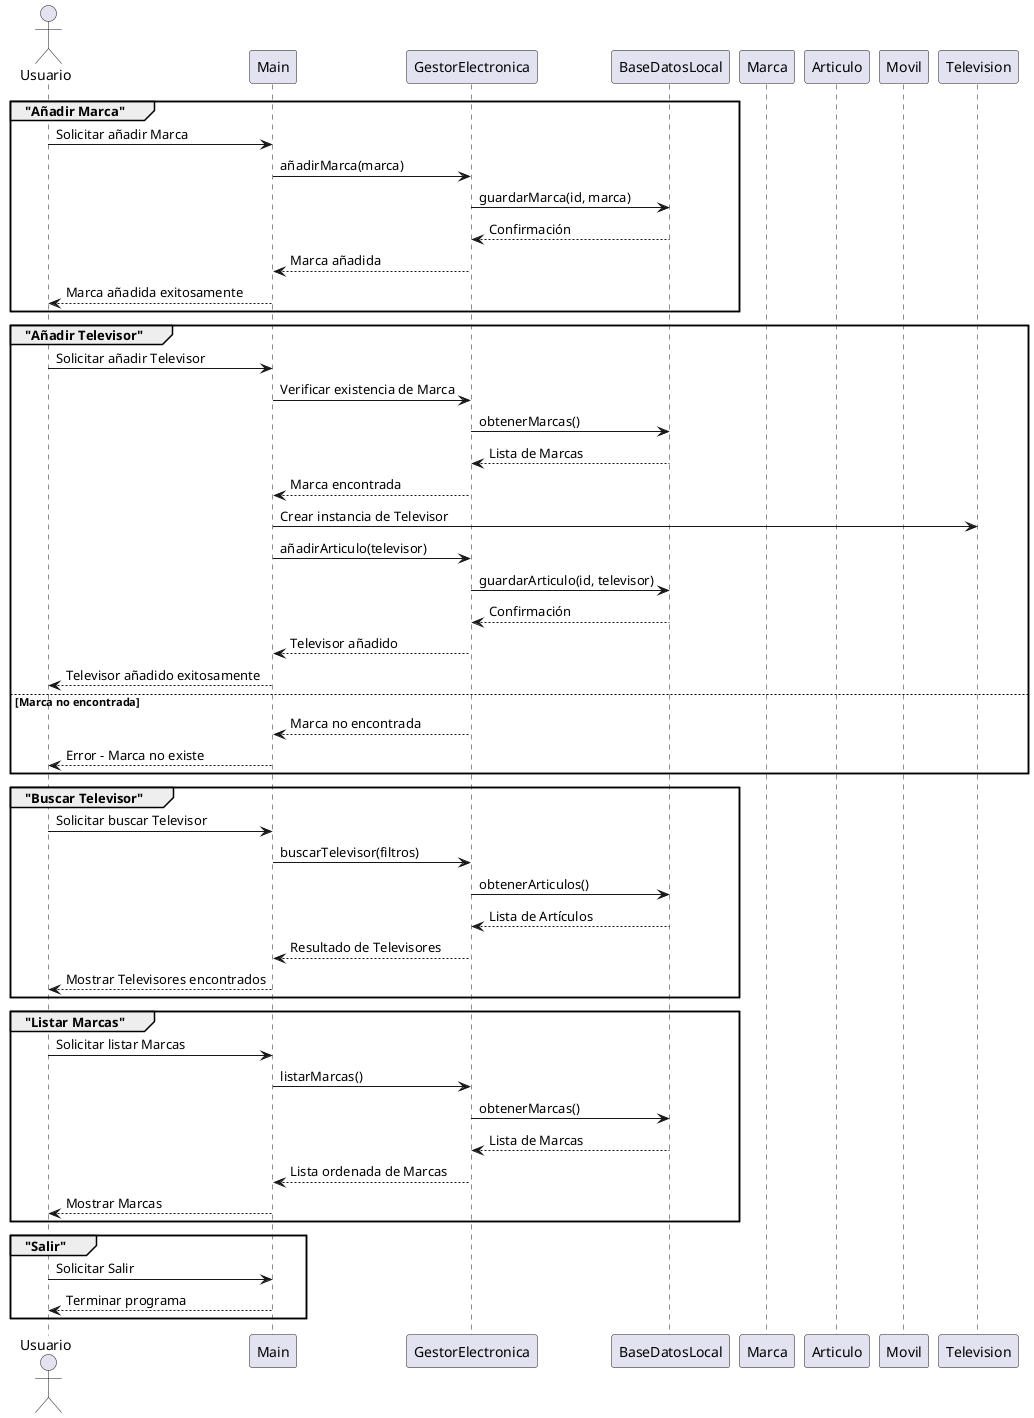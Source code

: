 @startuml
actor Usuario
participant Main
participant GestorElectronica
participant BaseDatosLocal
participant Marca
participant Articulo
participant Movil
participant Television

group "Añadir Marca"
    Usuario -> Main : Solicitar añadir Marca
    Main -> GestorElectronica : añadirMarca(marca)
    GestorElectronica -> BaseDatosLocal : guardarMarca(id, marca)
    BaseDatosLocal --> GestorElectronica : Confirmación
    GestorElectronica --> Main : Marca añadida
    Main --> Usuario : Marca añadida exitosamente
end

group "Añadir Televisor"
    Usuario -> Main : Solicitar añadir Televisor
    Main -> GestorElectronica : Verificar existencia de Marca
    GestorElectronica -> BaseDatosLocal : obtenerMarcas()
    BaseDatosLocal --> GestorElectronica : Lista de Marcas
    GestorElectronica --> Main : Marca encontrada
    Main -> Television : Crear instancia de Televisor
    Main -> GestorElectronica : añadirArticulo(televisor)
    GestorElectronica -> BaseDatosLocal : guardarArticulo(id, televisor)
    BaseDatosLocal --> GestorElectronica : Confirmación
    GestorElectronica --> Main : Televisor añadido
    Main --> Usuario : Televisor añadido exitosamente
else Marca no encontrada
    GestorElectronica --> Main : Marca no encontrada
    Main --> Usuario : Error - Marca no existe
end

group "Buscar Televisor"
    Usuario -> Main : Solicitar buscar Televisor
    Main -> GestorElectronica : buscarTelevisor(filtros)
    GestorElectronica -> BaseDatosLocal : obtenerArticulos()
    BaseDatosLocal --> GestorElectronica : Lista de Artículos
    GestorElectronica --> Main : Resultado de Televisores
    Main --> Usuario : Mostrar Televisores encontrados
end

group "Listar Marcas"
    Usuario -> Main : Solicitar listar Marcas
    Main -> GestorElectronica : listarMarcas()
    GestorElectronica -> BaseDatosLocal : obtenerMarcas()
    BaseDatosLocal --> GestorElectronica : Lista de Marcas
    GestorElectronica --> Main : Lista ordenada de Marcas
    Main --> Usuario : Mostrar Marcas
end

group "Salir"
    Usuario -> Main : Solicitar Salir
    Main --> Usuario : Terminar programa
end

@enduml